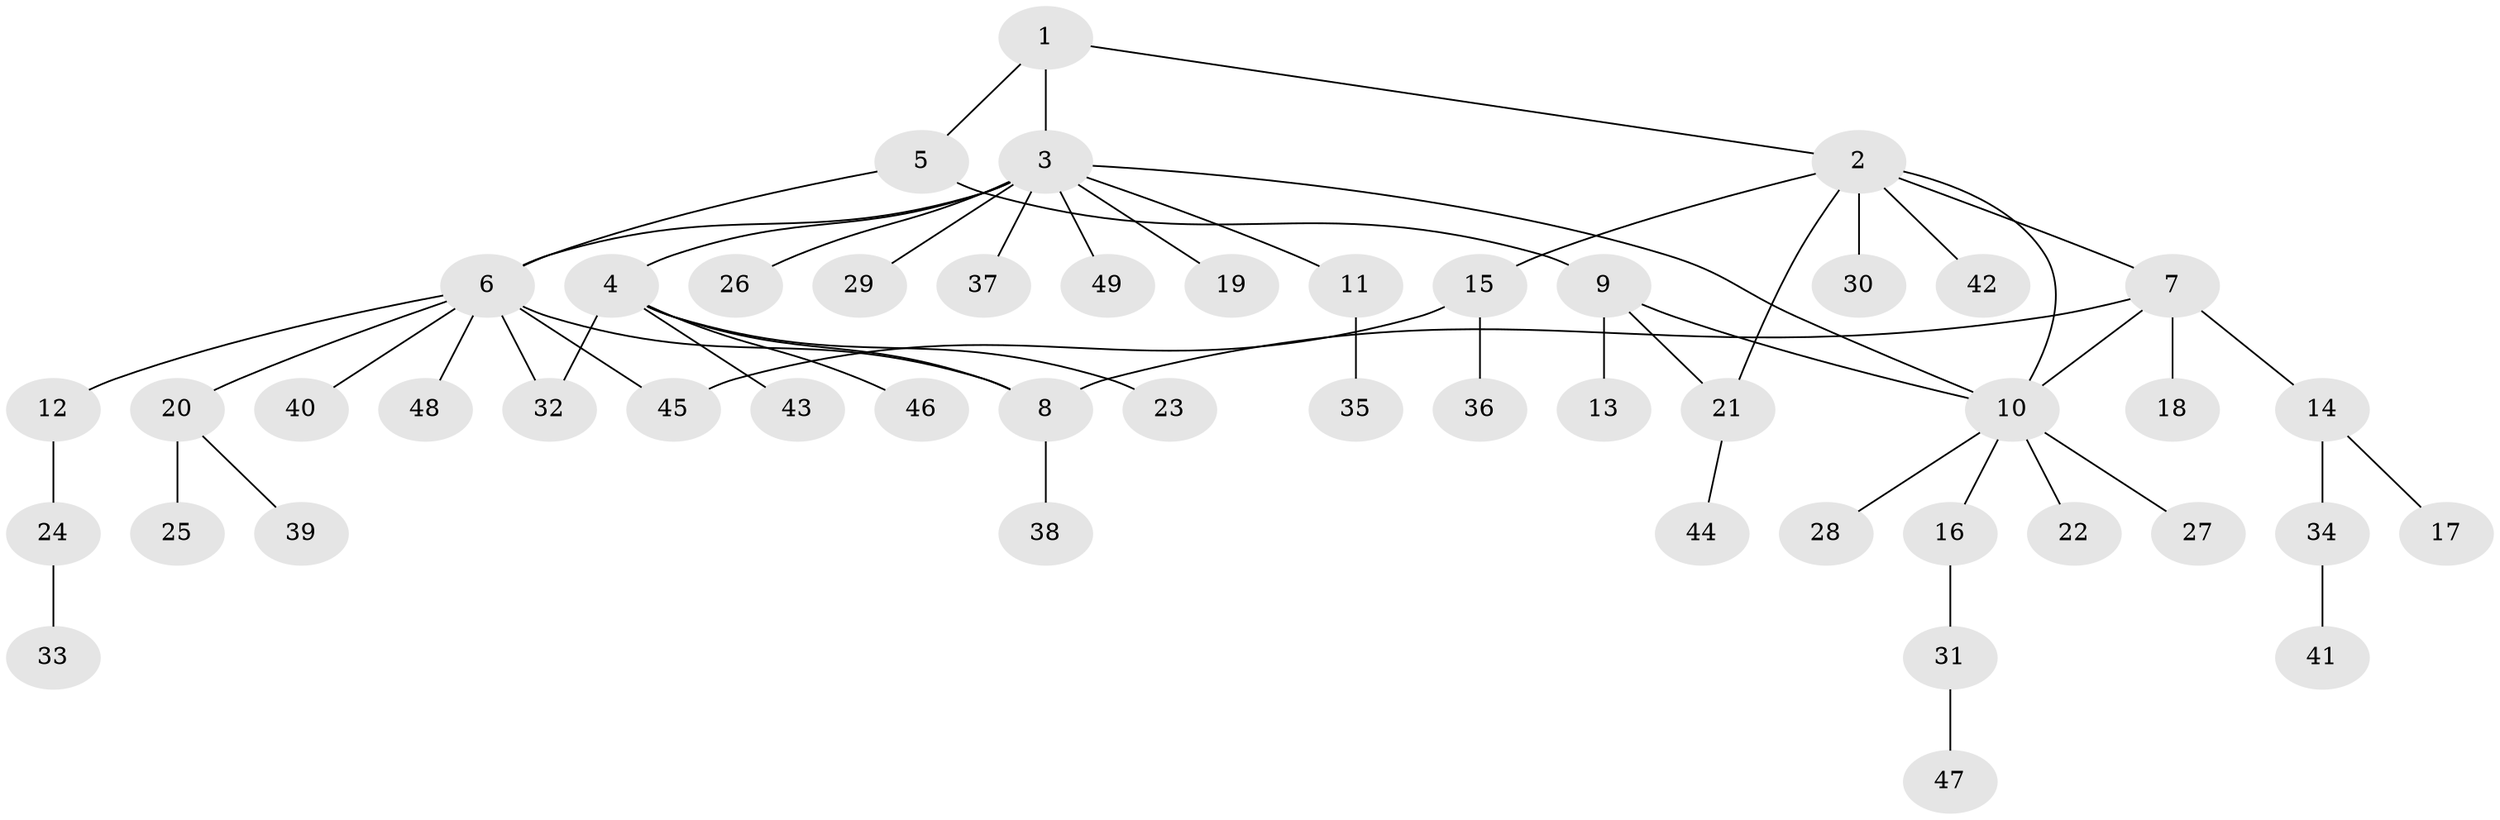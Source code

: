 // coarse degree distribution, {3: 0.05714285714285714, 8: 0.05714285714285714, 9: 0.02857142857142857, 5: 0.05714285714285714, 4: 0.02857142857142857, 7: 0.02857142857142857, 2: 0.22857142857142856, 1: 0.5142857142857142}
// Generated by graph-tools (version 1.1) at 2025/24/03/03/25 07:24:13]
// undirected, 49 vertices, 57 edges
graph export_dot {
graph [start="1"]
  node [color=gray90,style=filled];
  1;
  2;
  3;
  4;
  5;
  6;
  7;
  8;
  9;
  10;
  11;
  12;
  13;
  14;
  15;
  16;
  17;
  18;
  19;
  20;
  21;
  22;
  23;
  24;
  25;
  26;
  27;
  28;
  29;
  30;
  31;
  32;
  33;
  34;
  35;
  36;
  37;
  38;
  39;
  40;
  41;
  42;
  43;
  44;
  45;
  46;
  47;
  48;
  49;
  1 -- 2;
  1 -- 3;
  1 -- 5;
  2 -- 7;
  2 -- 10;
  2 -- 15;
  2 -- 21;
  2 -- 30;
  2 -- 42;
  3 -- 4;
  3 -- 6;
  3 -- 10;
  3 -- 11;
  3 -- 19;
  3 -- 26;
  3 -- 29;
  3 -- 37;
  3 -- 49;
  4 -- 8;
  4 -- 23;
  4 -- 32;
  4 -- 43;
  4 -- 46;
  5 -- 6;
  5 -- 9;
  6 -- 8;
  6 -- 12;
  6 -- 20;
  6 -- 32;
  6 -- 40;
  6 -- 45;
  6 -- 48;
  7 -- 8;
  7 -- 10;
  7 -- 14;
  7 -- 18;
  8 -- 38;
  9 -- 10;
  9 -- 13;
  9 -- 21;
  10 -- 16;
  10 -- 22;
  10 -- 27;
  10 -- 28;
  11 -- 35;
  12 -- 24;
  14 -- 17;
  14 -- 34;
  15 -- 36;
  15 -- 45;
  16 -- 31;
  20 -- 25;
  20 -- 39;
  21 -- 44;
  24 -- 33;
  31 -- 47;
  34 -- 41;
}
